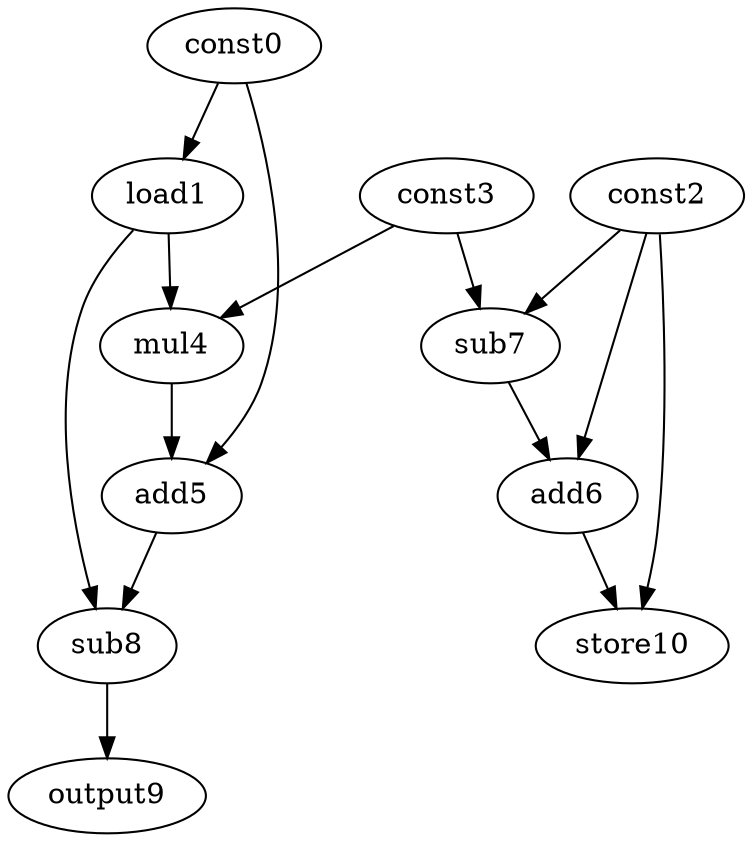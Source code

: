 digraph G { 
const0[opcode=const]; 
load1[opcode=load]; 
const2[opcode=const]; 
const3[opcode=const]; 
mul4[opcode=mul]; 
add5[opcode=add]; 
add6[opcode=add]; 
sub7[opcode=sub]; 
sub8[opcode=sub]; 
output9[opcode=output]; 
store10[opcode=store]; 
const0->load1[operand=0];
const2->sub7[operand=0];
const3->sub7[operand=1];
load1->mul4[operand=0];
const3->mul4[operand=1];
const2->add6[operand=0];
sub7->add6[operand=1];
const0->add5[operand=0];
mul4->add5[operand=1];
const2->store10[operand=0];
add6->store10[operand=1];
load1->sub8[operand=0];
add5->sub8[operand=1];
sub8->output9[operand=0];
}
